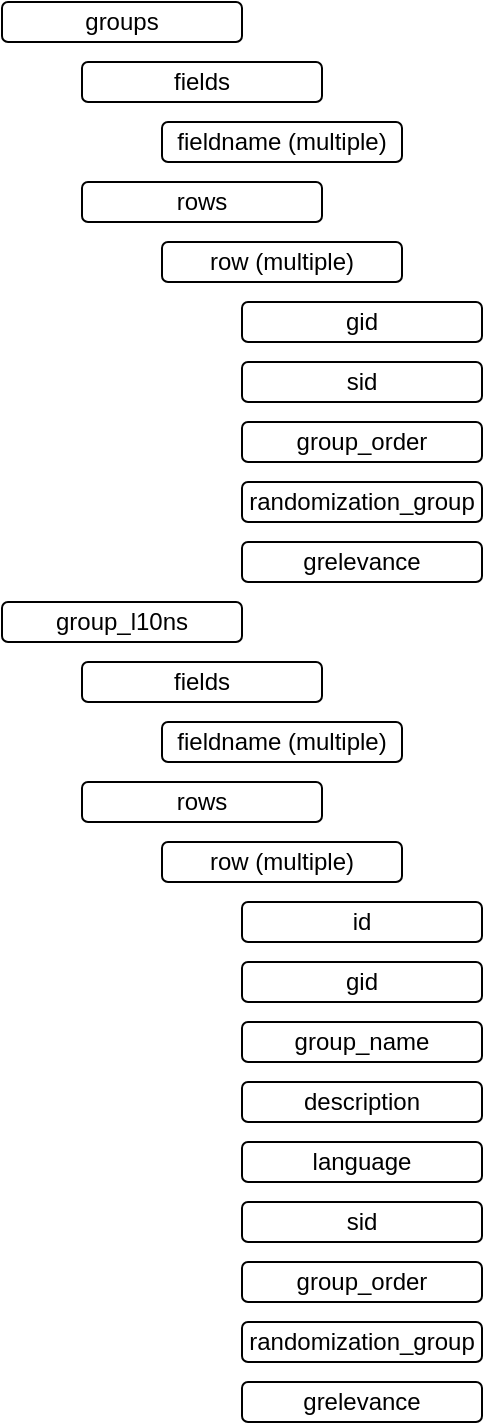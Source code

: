 <mxfile version="14.6.13" type="device"><diagram id="8iNhz6rrgGaEXBEYu7l6" name="Page-1"><mxGraphModel dx="757" dy="1170" grid="1" gridSize="10" guides="1" tooltips="1" connect="1" arrows="1" fold="1" page="1" pageScale="1" pageWidth="850" pageHeight="1100" math="0" shadow="0"><root><mxCell id="0"/><mxCell id="1" parent="0"/><mxCell id="0RUZOVUKQQWTshKtp-6s-1" value="groups" style="rounded=1;whiteSpace=wrap;html=1;" vertex="1" parent="1"><mxGeometry x="120" y="40" width="120" height="20" as="geometry"/></mxCell><mxCell id="0RUZOVUKQQWTshKtp-6s-2" value="fields" style="rounded=1;whiteSpace=wrap;html=1;" vertex="1" parent="1"><mxGeometry x="160" y="70" width="120" height="20" as="geometry"/></mxCell><mxCell id="0RUZOVUKQQWTshKtp-6s-3" value="fieldname (multiple)" style="rounded=1;whiteSpace=wrap;html=1;" vertex="1" parent="1"><mxGeometry x="200" y="100" width="120" height="20" as="geometry"/></mxCell><mxCell id="0RUZOVUKQQWTshKtp-6s-4" value="rows" style="rounded=1;whiteSpace=wrap;html=1;" vertex="1" parent="1"><mxGeometry x="160" y="130" width="120" height="20" as="geometry"/></mxCell><mxCell id="0RUZOVUKQQWTshKtp-6s-5" value="row (multiple)" style="rounded=1;whiteSpace=wrap;html=1;" vertex="1" parent="1"><mxGeometry x="200" y="160" width="120" height="20" as="geometry"/></mxCell><mxCell id="0RUZOVUKQQWTshKtp-6s-6" value="group_l10ns" style="rounded=1;whiteSpace=wrap;html=1;" vertex="1" parent="1"><mxGeometry x="120" y="340" width="120" height="20" as="geometry"/></mxCell><mxCell id="0RUZOVUKQQWTshKtp-6s-7" value="fields" style="rounded=1;whiteSpace=wrap;html=1;" vertex="1" parent="1"><mxGeometry x="160" y="370" width="120" height="20" as="geometry"/></mxCell><mxCell id="0RUZOVUKQQWTshKtp-6s-8" value="fieldname (multiple)" style="rounded=1;whiteSpace=wrap;html=1;" vertex="1" parent="1"><mxGeometry x="200" y="400" width="120" height="20" as="geometry"/></mxCell><mxCell id="0RUZOVUKQQWTshKtp-6s-9" value="rows" style="rounded=1;whiteSpace=wrap;html=1;" vertex="1" parent="1"><mxGeometry x="160" y="430" width="120" height="20" as="geometry"/></mxCell><mxCell id="0RUZOVUKQQWTshKtp-6s-10" value="row (multiple)" style="rounded=1;whiteSpace=wrap;html=1;" vertex="1" parent="1"><mxGeometry x="200" y="460" width="120" height="20" as="geometry"/></mxCell><mxCell id="0RUZOVUKQQWTshKtp-6s-11" value="gid" style="rounded=1;whiteSpace=wrap;html=1;" vertex="1" parent="1"><mxGeometry x="240" y="190" width="120" height="20" as="geometry"/></mxCell><mxCell id="0RUZOVUKQQWTshKtp-6s-12" value="sid" style="rounded=1;whiteSpace=wrap;html=1;" vertex="1" parent="1"><mxGeometry x="240" y="220" width="120" height="20" as="geometry"/></mxCell><mxCell id="0RUZOVUKQQWTshKtp-6s-13" value="group_order" style="rounded=1;whiteSpace=wrap;html=1;" vertex="1" parent="1"><mxGeometry x="240" y="250" width="120" height="20" as="geometry"/></mxCell><mxCell id="0RUZOVUKQQWTshKtp-6s-14" value="randomization_group" style="rounded=1;whiteSpace=wrap;html=1;" vertex="1" parent="1"><mxGeometry x="240" y="280" width="120" height="20" as="geometry"/></mxCell><mxCell id="0RUZOVUKQQWTshKtp-6s-15" value="grelevance" style="rounded=1;whiteSpace=wrap;html=1;" vertex="1" parent="1"><mxGeometry x="240" y="310" width="120" height="20" as="geometry"/></mxCell><mxCell id="0RUZOVUKQQWTshKtp-6s-16" value="id" style="rounded=1;whiteSpace=wrap;html=1;" vertex="1" parent="1"><mxGeometry x="240" y="490" width="120" height="20" as="geometry"/></mxCell><mxCell id="0RUZOVUKQQWTshKtp-6s-17" value="gid" style="rounded=1;whiteSpace=wrap;html=1;" vertex="1" parent="1"><mxGeometry x="240" y="520" width="120" height="20" as="geometry"/></mxCell><mxCell id="0RUZOVUKQQWTshKtp-6s-18" value="group_name" style="rounded=1;whiteSpace=wrap;html=1;" vertex="1" parent="1"><mxGeometry x="240" y="550" width="120" height="20" as="geometry"/></mxCell><mxCell id="0RUZOVUKQQWTshKtp-6s-19" value="description" style="rounded=1;whiteSpace=wrap;html=1;" vertex="1" parent="1"><mxGeometry x="240" y="580" width="120" height="20" as="geometry"/></mxCell><mxCell id="0RUZOVUKQQWTshKtp-6s-20" value="language" style="rounded=1;whiteSpace=wrap;html=1;" vertex="1" parent="1"><mxGeometry x="240" y="610" width="120" height="20" as="geometry"/></mxCell><mxCell id="0RUZOVUKQQWTshKtp-6s-21" value="sid" style="rounded=1;whiteSpace=wrap;html=1;" vertex="1" parent="1"><mxGeometry x="240" y="640" width="120" height="20" as="geometry"/></mxCell><mxCell id="0RUZOVUKQQWTshKtp-6s-22" value="group_order" style="rounded=1;whiteSpace=wrap;html=1;" vertex="1" parent="1"><mxGeometry x="240" y="670" width="120" height="20" as="geometry"/></mxCell><mxCell id="0RUZOVUKQQWTshKtp-6s-23" value="randomization_group" style="rounded=1;whiteSpace=wrap;html=1;" vertex="1" parent="1"><mxGeometry x="240" y="700" width="120" height="20" as="geometry"/></mxCell><mxCell id="0RUZOVUKQQWTshKtp-6s-24" value="grelevance" style="rounded=1;whiteSpace=wrap;html=1;" vertex="1" parent="1"><mxGeometry x="240" y="730" width="120" height="20" as="geometry"/></mxCell></root></mxGraphModel></diagram></mxfile>